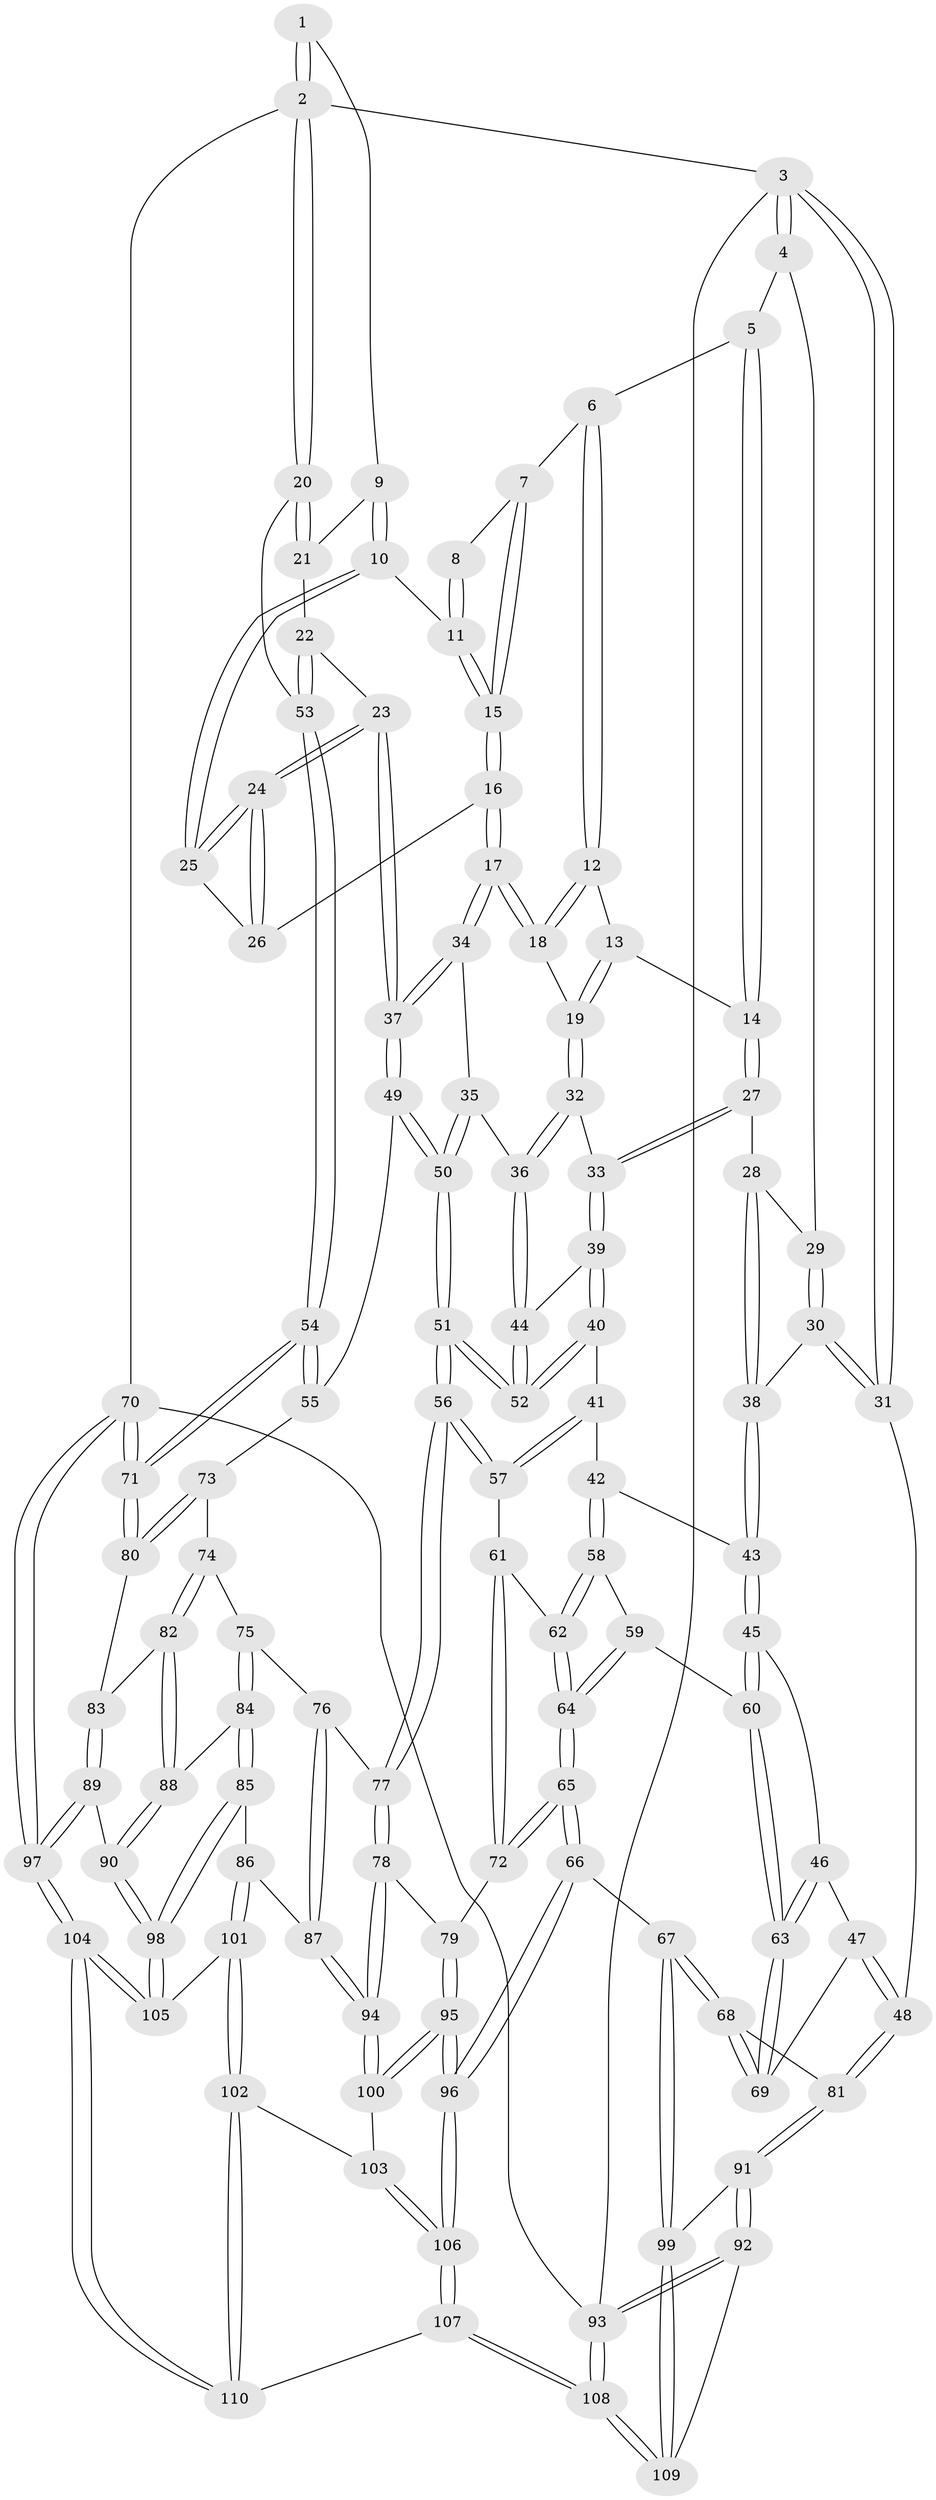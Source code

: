 // Generated by graph-tools (version 1.1) at 2025/03/03/09/25 03:03:20]
// undirected, 110 vertices, 272 edges
graph export_dot {
graph [start="1"]
  node [color=gray90,style=filled];
  1 [pos="+0.9408770688495113+0"];
  2 [pos="+1+0"];
  3 [pos="+0+0"];
  4 [pos="+0+0"];
  5 [pos="+0.26604367196261897+0"];
  6 [pos="+0.4822256316378265+0"];
  7 [pos="+0.620126654812921+0"];
  8 [pos="+0.7406816515814763+0"];
  9 [pos="+0.8996330386271398+0.09539060016600373"];
  10 [pos="+0.8634355919131856+0.10585625000847199"];
  11 [pos="+0.846556743962623+0.0966728802226747"];
  12 [pos="+0.46367968598616854+0.08321861857658577"];
  13 [pos="+0.43999093114364635+0.10715861171330418"];
  14 [pos="+0.3024501499926124+0.18303809604307908"];
  15 [pos="+0.6754957116839418+0.10126640497332906"];
  16 [pos="+0.6500234145568212+0.19557631254448005"];
  17 [pos="+0.6341358667797311+0.21587680579228444"];
  18 [pos="+0.5918301840135616+0.20951276650037"];
  19 [pos="+0.4657604992347565+0.2491520163021291"];
  20 [pos="+1+0"];
  21 [pos="+0.9087223641455386+0.09750545321907889"];
  22 [pos="+1+0.31582198332357164"];
  23 [pos="+0.9027832853679694+0.3124761000595839"];
  24 [pos="+0.8853250473028548+0.28596541525294383"];
  25 [pos="+0.8585132635365006+0.12957694822843266"];
  26 [pos="+0.768382815508377+0.20923809232331683"];
  27 [pos="+0.3005884719278204+0.18796452569672062"];
  28 [pos="+0.205297417102189+0.2182195708198158"];
  29 [pos="+0.0896917964305096+0.11818597050575608"];
  30 [pos="+0.002262302804661662+0.3217396651831621"];
  31 [pos="+0+0.4198741648919829"];
  32 [pos="+0.43255456774973255+0.2695203699731879"];
  33 [pos="+0.3889371042109103+0.2809631920769769"];
  34 [pos="+0.653234386460532+0.3286009985537979"];
  35 [pos="+0.6230807950832162+0.3494293142295537"];
  36 [pos="+0.5558184138505504+0.3874956252553118"];
  37 [pos="+0.7597194648415642+0.4142463793886453"];
  38 [pos="+0.17310131553491184+0.30063577903709193"];
  39 [pos="+0.37309289086478054+0.37882862590556543"];
  40 [pos="+0.3320652250363271+0.4302460238797812"];
  41 [pos="+0.31312499094253515+0.44686422990850727"];
  42 [pos="+0.29899440192022647+0.4499441635543985"];
  43 [pos="+0.22117426876689555+0.44272279440844536"];
  44 [pos="+0.5273556645152654+0.4191028632474594"];
  45 [pos="+0.1991494031443168+0.46089617277076717"];
  46 [pos="+0.10371362864206149+0.4824707129336252"];
  47 [pos="+0+0.5016862529177063"];
  48 [pos="+0+0.49267989518267696"];
  49 [pos="+0.7654318818533768+0.5089545152903399"];
  50 [pos="+0.5967477588779266+0.5791024838569482"];
  51 [pos="+0.5444998304011127+0.6062821110375646"];
  52 [pos="+0.5238748894246573+0.5065011338858072"];
  53 [pos="+1+0.3600266303745361"];
  54 [pos="+1+0.4723922322228669"];
  55 [pos="+0.803154078270923+0.5484906369433628"];
  56 [pos="+0.5336168713029635+0.625174633639834"];
  57 [pos="+0.43683831725892547+0.5955087032404263"];
  58 [pos="+0.2978169207335796+0.5843628496473631"];
  59 [pos="+0.2122327497610037+0.6005541567108569"];
  60 [pos="+0.20018618426697404+0.5951609700272538"];
  61 [pos="+0.3948661024855031+0.6125069615586208"];
  62 [pos="+0.31220221549921606+0.6181835206666515"];
  63 [pos="+0.15287171530059496+0.6465642184040474"];
  64 [pos="+0.28313541255029134+0.6650320630597961"];
  65 [pos="+0.2803060735574677+0.7332924184911911"];
  66 [pos="+0.20526516468354683+0.8057086113938638"];
  67 [pos="+0.18385408152220542+0.8076262472293845"];
  68 [pos="+0.14642916929448452+0.7243574308945347"];
  69 [pos="+0.15067519855693517+0.6497370248251655"];
  70 [pos="+1+1"];
  71 [pos="+1+0.6374424547060671"];
  72 [pos="+0.3243552433764123+0.7278812460464372"];
  73 [pos="+0.8110635550241896+0.5982129143496582"];
  74 [pos="+0.8115187712314003+0.6259839271241171"];
  75 [pos="+0.7751114880573867+0.6725406824284225"];
  76 [pos="+0.7583590125885178+0.6782635339874404"];
  77 [pos="+0.5351691643894257+0.6395948001032062"];
  78 [pos="+0.5326117327818529+0.713757391111957"];
  79 [pos="+0.42919104922645707+0.7455671526092514"];
  80 [pos="+1+0.6597944332449175"];
  81 [pos="+0+0.5875666132696927"];
  82 [pos="+0.879307007963547+0.6964810151541214"];
  83 [pos="+0.9781568802087396+0.696856428498693"];
  84 [pos="+0.7758244475738547+0.7822634980952772"];
  85 [pos="+0.7410168762365479+0.8358450608992157"];
  86 [pos="+0.6772313556861489+0.8149500405107879"];
  87 [pos="+0.6270964002901396+0.77882967160404"];
  88 [pos="+0.8723977345521974+0.7696379841597173"];
  89 [pos="+0.9149234103137143+0.8282498003601443"];
  90 [pos="+0.9000401316728568+0.81765663118011"];
  91 [pos="+0+0.6104212698663849"];
  92 [pos="+0+0.8330773290203871"];
  93 [pos="+0+1"];
  94 [pos="+0.5553226138574515+0.7563214365007457"];
  95 [pos="+0.36000791010897804+0.8697069795668576"];
  96 [pos="+0.33832828123225045+0.8955014159429449"];
  97 [pos="+1+1"];
  98 [pos="+0.757337677371618+0.8621607425992558"];
  99 [pos="+0.1687782577170239+0.8220361963459728"];
  100 [pos="+0.5425620016698596+0.8002755608949293"];
  101 [pos="+0.6346972023956864+0.9479236973132013"];
  102 [pos="+0.6280376787756407+0.9529911251051184"];
  103 [pos="+0.5378445002668888+0.8293209169831887"];
  104 [pos="+1+1"];
  105 [pos="+0.7707201323460307+0.9208351888375075"];
  106 [pos="+0.41594179922432506+1"];
  107 [pos="+0.42706560337037186+1"];
  108 [pos="+0.12402793344318234+1"];
  109 [pos="+0.13673567768268635+0.8578224949354714"];
  110 [pos="+0.5442658114432666+1"];
  1 -- 2;
  1 -- 2;
  1 -- 9;
  2 -- 3;
  2 -- 20;
  2 -- 20;
  2 -- 70;
  3 -- 4;
  3 -- 4;
  3 -- 31;
  3 -- 31;
  3 -- 93;
  4 -- 5;
  4 -- 29;
  5 -- 6;
  5 -- 14;
  5 -- 14;
  6 -- 7;
  6 -- 12;
  6 -- 12;
  7 -- 8;
  7 -- 15;
  7 -- 15;
  8 -- 11;
  8 -- 11;
  9 -- 10;
  9 -- 10;
  9 -- 21;
  10 -- 11;
  10 -- 25;
  10 -- 25;
  11 -- 15;
  11 -- 15;
  12 -- 13;
  12 -- 18;
  12 -- 18;
  13 -- 14;
  13 -- 19;
  13 -- 19;
  14 -- 27;
  14 -- 27;
  15 -- 16;
  15 -- 16;
  16 -- 17;
  16 -- 17;
  16 -- 26;
  17 -- 18;
  17 -- 18;
  17 -- 34;
  17 -- 34;
  18 -- 19;
  19 -- 32;
  19 -- 32;
  20 -- 21;
  20 -- 21;
  20 -- 53;
  21 -- 22;
  22 -- 23;
  22 -- 53;
  22 -- 53;
  23 -- 24;
  23 -- 24;
  23 -- 37;
  23 -- 37;
  24 -- 25;
  24 -- 25;
  24 -- 26;
  24 -- 26;
  25 -- 26;
  27 -- 28;
  27 -- 33;
  27 -- 33;
  28 -- 29;
  28 -- 38;
  28 -- 38;
  29 -- 30;
  29 -- 30;
  30 -- 31;
  30 -- 31;
  30 -- 38;
  31 -- 48;
  32 -- 33;
  32 -- 36;
  32 -- 36;
  33 -- 39;
  33 -- 39;
  34 -- 35;
  34 -- 37;
  34 -- 37;
  35 -- 36;
  35 -- 50;
  35 -- 50;
  36 -- 44;
  36 -- 44;
  37 -- 49;
  37 -- 49;
  38 -- 43;
  38 -- 43;
  39 -- 40;
  39 -- 40;
  39 -- 44;
  40 -- 41;
  40 -- 52;
  40 -- 52;
  41 -- 42;
  41 -- 57;
  41 -- 57;
  42 -- 43;
  42 -- 58;
  42 -- 58;
  43 -- 45;
  43 -- 45;
  44 -- 52;
  44 -- 52;
  45 -- 46;
  45 -- 60;
  45 -- 60;
  46 -- 47;
  46 -- 63;
  46 -- 63;
  47 -- 48;
  47 -- 48;
  47 -- 69;
  48 -- 81;
  48 -- 81;
  49 -- 50;
  49 -- 50;
  49 -- 55;
  50 -- 51;
  50 -- 51;
  51 -- 52;
  51 -- 52;
  51 -- 56;
  51 -- 56;
  53 -- 54;
  53 -- 54;
  54 -- 55;
  54 -- 55;
  54 -- 71;
  54 -- 71;
  55 -- 73;
  56 -- 57;
  56 -- 57;
  56 -- 77;
  56 -- 77;
  57 -- 61;
  58 -- 59;
  58 -- 62;
  58 -- 62;
  59 -- 60;
  59 -- 64;
  59 -- 64;
  60 -- 63;
  60 -- 63;
  61 -- 62;
  61 -- 72;
  61 -- 72;
  62 -- 64;
  62 -- 64;
  63 -- 69;
  63 -- 69;
  64 -- 65;
  64 -- 65;
  65 -- 66;
  65 -- 66;
  65 -- 72;
  65 -- 72;
  66 -- 67;
  66 -- 96;
  66 -- 96;
  67 -- 68;
  67 -- 68;
  67 -- 99;
  67 -- 99;
  68 -- 69;
  68 -- 69;
  68 -- 81;
  70 -- 71;
  70 -- 71;
  70 -- 97;
  70 -- 97;
  70 -- 93;
  71 -- 80;
  71 -- 80;
  72 -- 79;
  73 -- 74;
  73 -- 80;
  73 -- 80;
  74 -- 75;
  74 -- 82;
  74 -- 82;
  75 -- 76;
  75 -- 84;
  75 -- 84;
  76 -- 77;
  76 -- 87;
  76 -- 87;
  77 -- 78;
  77 -- 78;
  78 -- 79;
  78 -- 94;
  78 -- 94;
  79 -- 95;
  79 -- 95;
  80 -- 83;
  81 -- 91;
  81 -- 91;
  82 -- 83;
  82 -- 88;
  82 -- 88;
  83 -- 89;
  83 -- 89;
  84 -- 85;
  84 -- 85;
  84 -- 88;
  85 -- 86;
  85 -- 98;
  85 -- 98;
  86 -- 87;
  86 -- 101;
  86 -- 101;
  87 -- 94;
  87 -- 94;
  88 -- 90;
  88 -- 90;
  89 -- 90;
  89 -- 97;
  89 -- 97;
  90 -- 98;
  90 -- 98;
  91 -- 92;
  91 -- 92;
  91 -- 99;
  92 -- 93;
  92 -- 93;
  92 -- 109;
  93 -- 108;
  93 -- 108;
  94 -- 100;
  94 -- 100;
  95 -- 96;
  95 -- 96;
  95 -- 100;
  95 -- 100;
  96 -- 106;
  96 -- 106;
  97 -- 104;
  97 -- 104;
  98 -- 105;
  98 -- 105;
  99 -- 109;
  99 -- 109;
  100 -- 103;
  101 -- 102;
  101 -- 102;
  101 -- 105;
  102 -- 103;
  102 -- 110;
  102 -- 110;
  103 -- 106;
  103 -- 106;
  104 -- 105;
  104 -- 105;
  104 -- 110;
  104 -- 110;
  106 -- 107;
  106 -- 107;
  107 -- 108;
  107 -- 108;
  107 -- 110;
  108 -- 109;
  108 -- 109;
}
